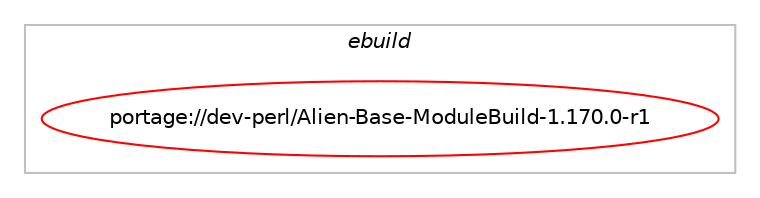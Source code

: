digraph prolog {

# *************
# Graph options
# *************

newrank=true;
concentrate=true;
compound=true;
graph [rankdir=LR,fontname=Helvetica,fontsize=10,ranksep=1.5];#, ranksep=2.5, nodesep=0.2];
edge  [arrowhead=vee];
node  [fontname=Helvetica,fontsize=10];

# **********
# The ebuild
# **********

subgraph cluster_leftcol {
color=gray;
label=<<i>ebuild</i>>;
id [label="portage://dev-perl/Alien-Base-ModuleBuild-1.170.0-r1", color=red, width=4, href="../dev-perl/Alien-Base-ModuleBuild-1.170.0-r1.svg"];
}

# ****************
# The dependencies
# ****************

subgraph cluster_midcol {
color=gray;
label=<<i>dependencies</i>>;
subgraph cluster_compile {
fillcolor="#eeeeee";
style=filled;
label=<<i>compile</i>>;
# *** BEGIN UNKNOWN DEPENDENCY TYPE (TODO) ***
# id -> equal(package_dependency(portage://dev-perl/Alien-Base-ModuleBuild-1.170.0-r1,install,no,dev-lang,perl,greaterequal,[5.38.2,,-r3,5.38.2-r3],[],[use(equal(perl_features_debug),none),use(equal(perl_features_ithreads),none),use(equal(perl_features_quadmath),none)]))
# *** END UNKNOWN DEPENDENCY TYPE (TODO) ***

# *** BEGIN UNKNOWN DEPENDENCY TYPE (TODO) ***
# id -> equal(package_dependency(portage://dev-perl/Alien-Base-ModuleBuild-1.170.0-r1,install,no,dev-perl,Module-Build,greaterequal,[0.400.400,,,0.400.400],[],[]))
# *** END UNKNOWN DEPENDENCY TYPE (TODO) ***

}
subgraph cluster_compileandrun {
fillcolor="#eeeeee";
style=filled;
label=<<i>compile and run</i>>;
}
subgraph cluster_run {
fillcolor="#eeeeee";
style=filled;
label=<<i>run</i>>;
# *** BEGIN UNKNOWN DEPENDENCY TYPE (TODO) ***
# id -> equal(package_dependency(portage://dev-perl/Alien-Base-ModuleBuild-1.170.0-r1,run,no,dev-lang,perl,greaterequal,[5.38.2,,-r3,5.38.2-r3],[],[use(equal(perl_features_debug),none),use(equal(perl_features_ithreads),none),use(equal(perl_features_quadmath),none)]))
# *** END UNKNOWN DEPENDENCY TYPE (TODO) ***

# *** BEGIN UNKNOWN DEPENDENCY TYPE (TODO) ***
# id -> equal(package_dependency(portage://dev-perl/Alien-Base-ModuleBuild-1.170.0-r1,run,no,dev-lang,perl,none,[,,],any_same_slot,[]))
# *** END UNKNOWN DEPENDENCY TYPE (TODO) ***

# *** BEGIN UNKNOWN DEPENDENCY TYPE (TODO) ***
# id -> equal(package_dependency(portage://dev-perl/Alien-Base-ModuleBuild-1.170.0-r1,run,no,dev-perl,Alien-Build,greaterequal,[1.200.0,,,1.200.0],[],[]))
# *** END UNKNOWN DEPENDENCY TYPE (TODO) ***

# *** BEGIN UNKNOWN DEPENDENCY TYPE (TODO) ***
# id -> equal(package_dependency(portage://dev-perl/Alien-Base-ModuleBuild-1.170.0-r1,run,no,dev-perl,Archive-Extract,none,[,,],[],[]))
# *** END UNKNOWN DEPENDENCY TYPE (TODO) ***

# *** BEGIN UNKNOWN DEPENDENCY TYPE (TODO) ***
# id -> equal(package_dependency(portage://dev-perl/Alien-Base-ModuleBuild-1.170.0-r1,run,no,dev-perl,Capture-Tiny,greaterequal,[0.170.0,,,0.170.0],[],[]))
# *** END UNKNOWN DEPENDENCY TYPE (TODO) ***

# *** BEGIN UNKNOWN DEPENDENCY TYPE (TODO) ***
# id -> equal(package_dependency(portage://dev-perl/Alien-Base-ModuleBuild-1.170.0-r1,run,no,dev-perl,File-chdir,greaterequal,[0.100.500,,,0.100.500],[],[]))
# *** END UNKNOWN DEPENDENCY TYPE (TODO) ***

# *** BEGIN UNKNOWN DEPENDENCY TYPE (TODO) ***
# id -> equal(package_dependency(portage://dev-perl/Alien-Base-ModuleBuild-1.170.0-r1,run,no,dev-perl,HTML-Parser,none,[,,],[],[]))
# *** END UNKNOWN DEPENDENCY TYPE (TODO) ***

# *** BEGIN UNKNOWN DEPENDENCY TYPE (TODO) ***
# id -> equal(package_dependency(portage://dev-perl/Alien-Base-ModuleBuild-1.170.0-r1,run,no,dev-perl,Module-Build,greaterequal,[0.400.400,,,0.400.400],[],[]))
# *** END UNKNOWN DEPENDENCY TYPE (TODO) ***

# *** BEGIN UNKNOWN DEPENDENCY TYPE (TODO) ***
# id -> equal(package_dependency(portage://dev-perl/Alien-Base-ModuleBuild-1.170.0-r1,run,no,dev-perl,Path-Tiny,greaterequal,[0.77.0,,,0.77.0],[],[]))
# *** END UNKNOWN DEPENDENCY TYPE (TODO) ***

# *** BEGIN UNKNOWN DEPENDENCY TYPE (TODO) ***
# id -> equal(package_dependency(portage://dev-perl/Alien-Base-ModuleBuild-1.170.0-r1,run,no,dev-perl,Shell-Config-Generate,none,[,,],[],[]))
# *** END UNKNOWN DEPENDENCY TYPE (TODO) ***

# *** BEGIN UNKNOWN DEPENDENCY TYPE (TODO) ***
# id -> equal(package_dependency(portage://dev-perl/Alien-Base-ModuleBuild-1.170.0-r1,run,no,dev-perl,Shell-Guess,none,[,,],[],[]))
# *** END UNKNOWN DEPENDENCY TYPE (TODO) ***

# *** BEGIN UNKNOWN DEPENDENCY TYPE (TODO) ***
# id -> equal(package_dependency(portage://dev-perl/Alien-Base-ModuleBuild-1.170.0-r1,run,no,dev-perl,Sort-Versions,none,[,,],[],[]))
# *** END UNKNOWN DEPENDENCY TYPE (TODO) ***

# *** BEGIN UNKNOWN DEPENDENCY TYPE (TODO) ***
# id -> equal(package_dependency(portage://dev-perl/Alien-Base-ModuleBuild-1.170.0-r1,run,no,dev-perl,URI,none,[,,],[],[]))
# *** END UNKNOWN DEPENDENCY TYPE (TODO) ***

# *** BEGIN UNKNOWN DEPENDENCY TYPE (TODO) ***
# id -> equal(package_dependency(portage://dev-perl/Alien-Base-ModuleBuild-1.170.0-r1,run,no,virtual,perl-Archive-Tar,greaterequal,[1.400.0,,,1.400.0],[],[]))
# *** END UNKNOWN DEPENDENCY TYPE (TODO) ***

# *** BEGIN UNKNOWN DEPENDENCY TYPE (TODO) ***
# id -> equal(package_dependency(portage://dev-perl/Alien-Base-ModuleBuild-1.170.0-r1,run,no,virtual,perl-HTTP-Tiny,greaterequal,[0.44.0,,,0.44.0],[],[]))
# *** END UNKNOWN DEPENDENCY TYPE (TODO) ***

# *** BEGIN UNKNOWN DEPENDENCY TYPE (TODO) ***
# id -> equal(package_dependency(portage://dev-perl/Alien-Base-ModuleBuild-1.170.0-r1,run,no,virtual,perl-JSON-PP,none,[,,],[],[]))
# *** END UNKNOWN DEPENDENCY TYPE (TODO) ***

# *** BEGIN UNKNOWN DEPENDENCY TYPE (TODO) ***
# id -> equal(package_dependency(portage://dev-perl/Alien-Base-ModuleBuild-1.170.0-r1,run,no,virtual,perl-Scalar-List-Utils,greaterequal,[1.450.0,,,1.450.0],[],[]))
# *** END UNKNOWN DEPENDENCY TYPE (TODO) ***

# *** BEGIN UNKNOWN DEPENDENCY TYPE (TODO) ***
# id -> equal(package_dependency(portage://dev-perl/Alien-Base-ModuleBuild-1.170.0-r1,run,no,virtual,perl-Text-ParseWords,greaterequal,[3.260.0,,,3.260.0],[],[]))
# *** END UNKNOWN DEPENDENCY TYPE (TODO) ***

# *** BEGIN UNKNOWN DEPENDENCY TYPE (TODO) ***
# id -> equal(package_dependency(portage://dev-perl/Alien-Base-ModuleBuild-1.170.0-r1,run,no,virtual,perl-parent,none,[,,],[],[]))
# *** END UNKNOWN DEPENDENCY TYPE (TODO) ***

}
}

# **************
# The candidates
# **************

subgraph cluster_choices {
rank=same;
color=gray;
label=<<i>candidates</i>>;

}

}
